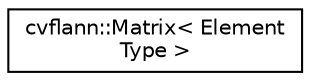 digraph "Graphical Class Hierarchy"
{
 // LATEX_PDF_SIZE
  edge [fontname="Helvetica",fontsize="10",labelfontname="Helvetica",labelfontsize="10"];
  node [fontname="Helvetica",fontsize="10",shape=record];
  rankdir="LR";
  Node0 [label="cvflann::Matrix\< Element\lType \>",height=0.2,width=0.4,color="black", fillcolor="white", style="filled",URL="$classcvflann_1_1_matrix.html",tooltip=" "];
}
